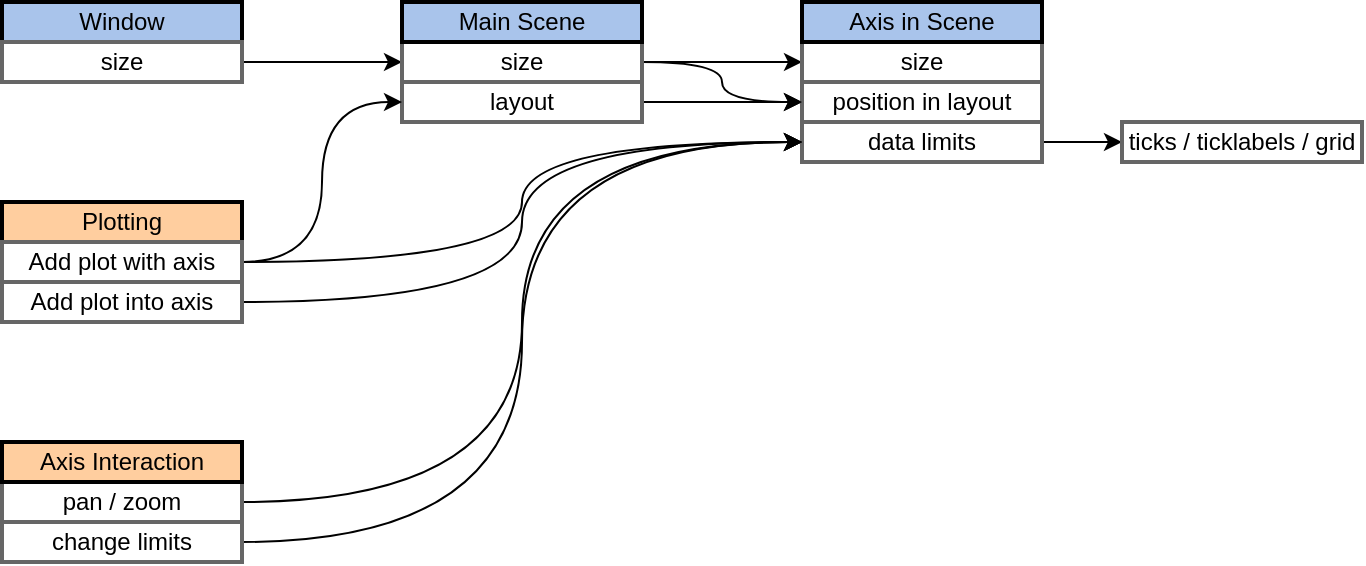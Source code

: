 <mxfile version="12.1.9" type="github" pages="1">
  <diagram id="ya_K8qT7NDXAFuwK0zz7" name="Page-1">
    <mxGraphModel dx="1172" dy="764" grid="1" gridSize="10" guides="1" tooltips="1" connect="1" arrows="1" fold="1" page="1" pageScale="1" pageWidth="827" pageHeight="1169" math="0" shadow="0">
      <root>
        <mxCell id="0"/>
        <mxCell id="1" parent="0"/>
        <mxCell id="6QXtoHnV72dtA-wBQa-R-1" value="Window" style="text;html=1;strokeColor=#000000;fillColor=#A9C4EB;align=center;verticalAlign=middle;whiteSpace=wrap;rounded=0;strokeWidth=2;" parent="1" vertex="1">
          <mxGeometry x="80" y="20" width="120" height="20" as="geometry"/>
        </mxCell>
        <mxCell id="6QXtoHnV72dtA-wBQa-R-4" style="edgeStyle=orthogonalEdgeStyle;rounded=0;orthogonalLoop=1;jettySize=auto;html=1;exitX=1;exitY=0.5;exitDx=0;exitDy=0;entryX=0;entryY=0.5;entryDx=0;entryDy=0;curved=1;" parent="1" source="6QXtoHnV72dtA-wBQa-R-2" target="6QXtoHnV72dtA-wBQa-R-5" edge="1">
          <mxGeometry relative="1" as="geometry">
            <mxPoint x="270" y="50" as="targetPoint"/>
          </mxGeometry>
        </mxCell>
        <mxCell id="6QXtoHnV72dtA-wBQa-R-2" value="size" style="text;html=1;strokeColor=#666666;fillColor=none;align=center;verticalAlign=middle;whiteSpace=wrap;rounded=0;strokeWidth=2;" parent="1" vertex="1">
          <mxGeometry x="80" y="40" width="120" height="20" as="geometry"/>
        </mxCell>
        <mxCell id="TAD7vaCS1jvDlmOlCeL6-3" style="edgeStyle=orthogonalEdgeStyle;rounded=0;orthogonalLoop=1;jettySize=auto;html=1;exitX=1;exitY=0.5;exitDx=0;exitDy=0;entryX=0;entryY=0.5;entryDx=0;entryDy=0;curved=1;" edge="1" parent="1" source="6QXtoHnV72dtA-wBQa-R-5" target="TAD7vaCS1jvDlmOlCeL6-1">
          <mxGeometry relative="1" as="geometry"/>
        </mxCell>
        <mxCell id="TAD7vaCS1jvDlmOlCeL6-6" style="edgeStyle=orthogonalEdgeStyle;rounded=0;orthogonalLoop=1;jettySize=auto;html=1;exitX=1;exitY=0.5;exitDx=0;exitDy=0;entryX=0;entryY=0.5;entryDx=0;entryDy=0;curved=1;" edge="1" parent="1" source="6QXtoHnV72dtA-wBQa-R-5" target="TAD7vaCS1jvDlmOlCeL6-5">
          <mxGeometry relative="1" as="geometry"/>
        </mxCell>
        <mxCell id="6QXtoHnV72dtA-wBQa-R-5" value="size" style="text;html=1;strokeColor=#666666;fillColor=none;align=center;verticalAlign=middle;whiteSpace=wrap;rounded=0;strokeWidth=2;" parent="1" vertex="1">
          <mxGeometry x="280" y="40" width="120" height="20" as="geometry"/>
        </mxCell>
        <mxCell id="6QXtoHnV72dtA-wBQa-R-8" value="Main Scene" style="text;html=1;strokeColor=#000000;fillColor=#A9C4EB;align=center;verticalAlign=middle;whiteSpace=wrap;rounded=0;strokeWidth=2;" parent="1" vertex="1">
          <mxGeometry x="280" y="20" width="120" height="20" as="geometry"/>
        </mxCell>
        <mxCell id="TAD7vaCS1jvDlmOlCeL6-1" value="size" style="text;html=1;strokeColor=#666666;fillColor=none;align=center;verticalAlign=middle;whiteSpace=wrap;rounded=0;strokeWidth=2;" vertex="1" parent="1">
          <mxGeometry x="480" y="40" width="120" height="20" as="geometry"/>
        </mxCell>
        <mxCell id="TAD7vaCS1jvDlmOlCeL6-2" value="Axis in Scene" style="text;html=1;strokeColor=#000000;fillColor=#A9C4EB;align=center;verticalAlign=middle;whiteSpace=wrap;rounded=0;strokeWidth=2;" vertex="1" parent="1">
          <mxGeometry x="480" y="20" width="120" height="20" as="geometry"/>
        </mxCell>
        <mxCell id="TAD7vaCS1jvDlmOlCeL6-19" style="edgeStyle=orthogonalEdgeStyle;curved=1;rounded=0;orthogonalLoop=1;jettySize=auto;html=1;exitX=1;exitY=0.5;exitDx=0;exitDy=0;entryX=0;entryY=0.5;entryDx=0;entryDy=0;" edge="1" parent="1" source="TAD7vaCS1jvDlmOlCeL6-4" target="TAD7vaCS1jvDlmOlCeL6-18">
          <mxGeometry relative="1" as="geometry"/>
        </mxCell>
        <mxCell id="TAD7vaCS1jvDlmOlCeL6-4" value="data limits" style="text;html=1;strokeColor=#666666;fillColor=none;align=center;verticalAlign=middle;whiteSpace=wrap;rounded=0;strokeWidth=2;" vertex="1" parent="1">
          <mxGeometry x="480" y="80" width="120" height="20" as="geometry"/>
        </mxCell>
        <mxCell id="TAD7vaCS1jvDlmOlCeL6-5" value="position in layout" style="text;html=1;strokeColor=#666666;fillColor=none;align=center;verticalAlign=middle;whiteSpace=wrap;rounded=0;strokeWidth=2;" vertex="1" parent="1">
          <mxGeometry x="480" y="60" width="120" height="20" as="geometry"/>
        </mxCell>
        <mxCell id="TAD7vaCS1jvDlmOlCeL6-8" style="edgeStyle=orthogonalEdgeStyle;rounded=0;orthogonalLoop=1;jettySize=auto;html=1;exitX=1;exitY=0.5;exitDx=0;exitDy=0;entryX=0;entryY=0.5;entryDx=0;entryDy=0;curved=1;" edge="1" parent="1" source="TAD7vaCS1jvDlmOlCeL6-7" target="TAD7vaCS1jvDlmOlCeL6-5">
          <mxGeometry relative="1" as="geometry"/>
        </mxCell>
        <mxCell id="TAD7vaCS1jvDlmOlCeL6-7" value="layout" style="text;html=1;strokeColor=#666666;fillColor=none;align=center;verticalAlign=middle;whiteSpace=wrap;rounded=0;strokeWidth=2;" vertex="1" parent="1">
          <mxGeometry x="280" y="60" width="120" height="20" as="geometry"/>
        </mxCell>
        <mxCell id="TAD7vaCS1jvDlmOlCeL6-14" style="edgeStyle=orthogonalEdgeStyle;curved=1;rounded=0;orthogonalLoop=1;jettySize=auto;html=1;exitX=1;exitY=0.5;exitDx=0;exitDy=0;entryX=0;entryY=0.5;entryDx=0;entryDy=0;" edge="1" parent="1" source="TAD7vaCS1jvDlmOlCeL6-10" target="TAD7vaCS1jvDlmOlCeL6-4">
          <mxGeometry relative="1" as="geometry"/>
        </mxCell>
        <mxCell id="TAD7vaCS1jvDlmOlCeL6-10" value="pan / zoom" style="text;html=1;strokeColor=#666666;fillColor=none;align=center;verticalAlign=middle;whiteSpace=wrap;rounded=0;strokeWidth=2;" vertex="1" parent="1">
          <mxGeometry x="80" y="260" width="120" height="20" as="geometry"/>
        </mxCell>
        <mxCell id="TAD7vaCS1jvDlmOlCeL6-11" value="Axis Interaction" style="text;html=1;strokeColor=#000000;fillColor=#FFCE9F;align=center;verticalAlign=middle;whiteSpace=wrap;rounded=0;strokeWidth=2;" vertex="1" parent="1">
          <mxGeometry x="80" y="240" width="120" height="20" as="geometry"/>
        </mxCell>
        <mxCell id="TAD7vaCS1jvDlmOlCeL6-17" style="edgeStyle=orthogonalEdgeStyle;curved=1;rounded=0;orthogonalLoop=1;jettySize=auto;html=1;exitX=1;exitY=0.5;exitDx=0;exitDy=0;entryX=0;entryY=0.5;entryDx=0;entryDy=0;" edge="1" parent="1" source="TAD7vaCS1jvDlmOlCeL6-15" target="TAD7vaCS1jvDlmOlCeL6-4">
          <mxGeometry relative="1" as="geometry"/>
        </mxCell>
        <mxCell id="TAD7vaCS1jvDlmOlCeL6-15" value="Add plot into axis" style="text;html=1;strokeColor=#666666;fillColor=none;align=center;verticalAlign=middle;whiteSpace=wrap;rounded=0;strokeWidth=2;" vertex="1" parent="1">
          <mxGeometry x="80" y="160" width="120" height="20" as="geometry"/>
        </mxCell>
        <mxCell id="TAD7vaCS1jvDlmOlCeL6-16" value="Plotting" style="text;html=1;strokeColor=#000000;fillColor=#FFCE9F;align=center;verticalAlign=middle;whiteSpace=wrap;rounded=0;strokeWidth=2;" vertex="1" parent="1">
          <mxGeometry x="80" y="120" width="120" height="20" as="geometry"/>
        </mxCell>
        <mxCell id="TAD7vaCS1jvDlmOlCeL6-18" value="ticks / ticklabels / grid" style="text;html=1;strokeColor=#666666;fillColor=none;align=center;verticalAlign=middle;whiteSpace=wrap;rounded=0;strokeWidth=2;" vertex="1" parent="1">
          <mxGeometry x="640" y="80" width="120" height="20" as="geometry"/>
        </mxCell>
        <mxCell id="TAD7vaCS1jvDlmOlCeL6-21" style="edgeStyle=orthogonalEdgeStyle;orthogonalLoop=1;jettySize=auto;html=1;exitX=1;exitY=0.5;exitDx=0;exitDy=0;entryX=0;entryY=0.5;entryDx=0;entryDy=0;curved=1;" edge="1" parent="1" source="TAD7vaCS1jvDlmOlCeL6-20" target="TAD7vaCS1jvDlmOlCeL6-4">
          <mxGeometry relative="1" as="geometry"/>
        </mxCell>
        <mxCell id="TAD7vaCS1jvDlmOlCeL6-20" value="change limits" style="text;html=1;strokeColor=#666666;fillColor=none;align=center;verticalAlign=middle;whiteSpace=wrap;rounded=0;strokeWidth=2;" vertex="1" parent="1">
          <mxGeometry x="80" y="280" width="120" height="20" as="geometry"/>
        </mxCell>
        <mxCell id="TAD7vaCS1jvDlmOlCeL6-23" style="edgeStyle=orthogonalEdgeStyle;curved=1;orthogonalLoop=1;jettySize=auto;html=1;exitX=1;exitY=0.5;exitDx=0;exitDy=0;entryX=0;entryY=0.5;entryDx=0;entryDy=0;" edge="1" parent="1" source="TAD7vaCS1jvDlmOlCeL6-22" target="TAD7vaCS1jvDlmOlCeL6-7">
          <mxGeometry relative="1" as="geometry"/>
        </mxCell>
        <mxCell id="TAD7vaCS1jvDlmOlCeL6-24" style="edgeStyle=orthogonalEdgeStyle;curved=1;orthogonalLoop=1;jettySize=auto;html=1;exitX=1;exitY=0.5;exitDx=0;exitDy=0;entryX=0;entryY=0.5;entryDx=0;entryDy=0;" edge="1" parent="1" source="TAD7vaCS1jvDlmOlCeL6-22" target="TAD7vaCS1jvDlmOlCeL6-4">
          <mxGeometry relative="1" as="geometry"/>
        </mxCell>
        <mxCell id="TAD7vaCS1jvDlmOlCeL6-22" value="Add plot with axis" style="text;html=1;strokeColor=#666666;fillColor=none;align=center;verticalAlign=middle;whiteSpace=wrap;rounded=0;strokeWidth=2;" vertex="1" parent="1">
          <mxGeometry x="80" y="140" width="120" height="20" as="geometry"/>
        </mxCell>
      </root>
    </mxGraphModel>
  </diagram>
</mxfile>
